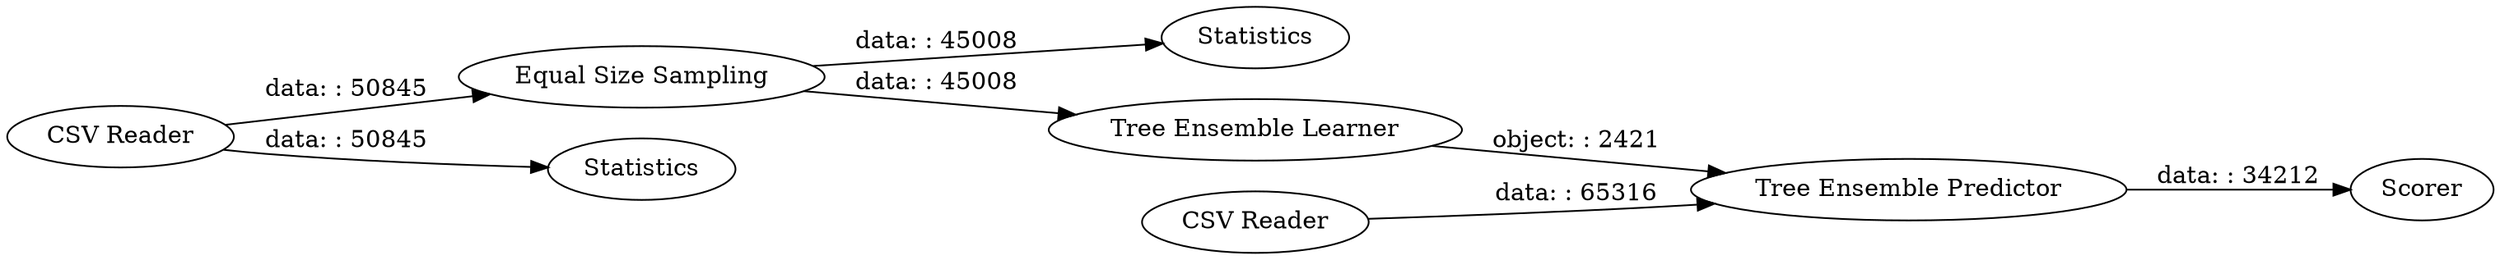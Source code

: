 digraph {
	"-3833538038552162819_1" [label="CSV Reader"]
	"-3833538038552162819_5" [label=Statistics]
	"-3833538038552162819_14" [label=Scorer]
	"-3833538038552162819_12" [label="Tree Ensemble Learner"]
	"-3833538038552162819_13" [label="Tree Ensemble Predictor"]
	"-3833538038552162819_10" [label="CSV Reader"]
	"-3833538038552162819_6" [label="Equal Size Sampling"]
	"-3833538038552162819_3" [label=Statistics]
	"-3833538038552162819_13" -> "-3833538038552162819_14" [label="data: : 34212"]
	"-3833538038552162819_1" -> "-3833538038552162819_6" [label="data: : 50845"]
	"-3833538038552162819_6" -> "-3833538038552162819_5" [label="data: : 45008"]
	"-3833538038552162819_6" -> "-3833538038552162819_12" [label="data: : 45008"]
	"-3833538038552162819_10" -> "-3833538038552162819_13" [label="data: : 65316"]
	"-3833538038552162819_1" -> "-3833538038552162819_3" [label="data: : 50845"]
	"-3833538038552162819_12" -> "-3833538038552162819_13" [label="object: : 2421"]
	rankdir=LR
}

